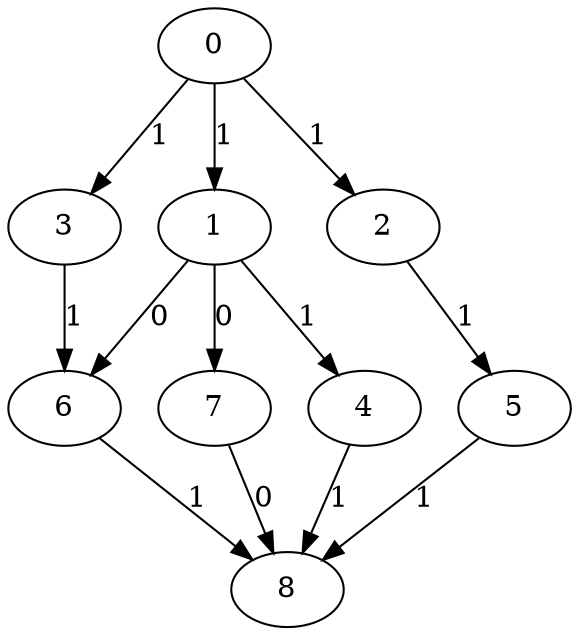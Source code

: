  digraph graphe {

0 -> 3 [label = 1]
0 -> 1 [label = 1]
0 -> 2 [label = 1]
3 -> 6 [label = 1]
1 -> 6 [label = 0]
1 -> 7 [label = 0]
1 -> 4 [label = 1]
2 -> 5 [label = 1]
4 -> 8 [label = 1]
6 -> 8 [label = 1]
5 -> 8 [label = 1]
7 -> 8 [label = 0]

}
